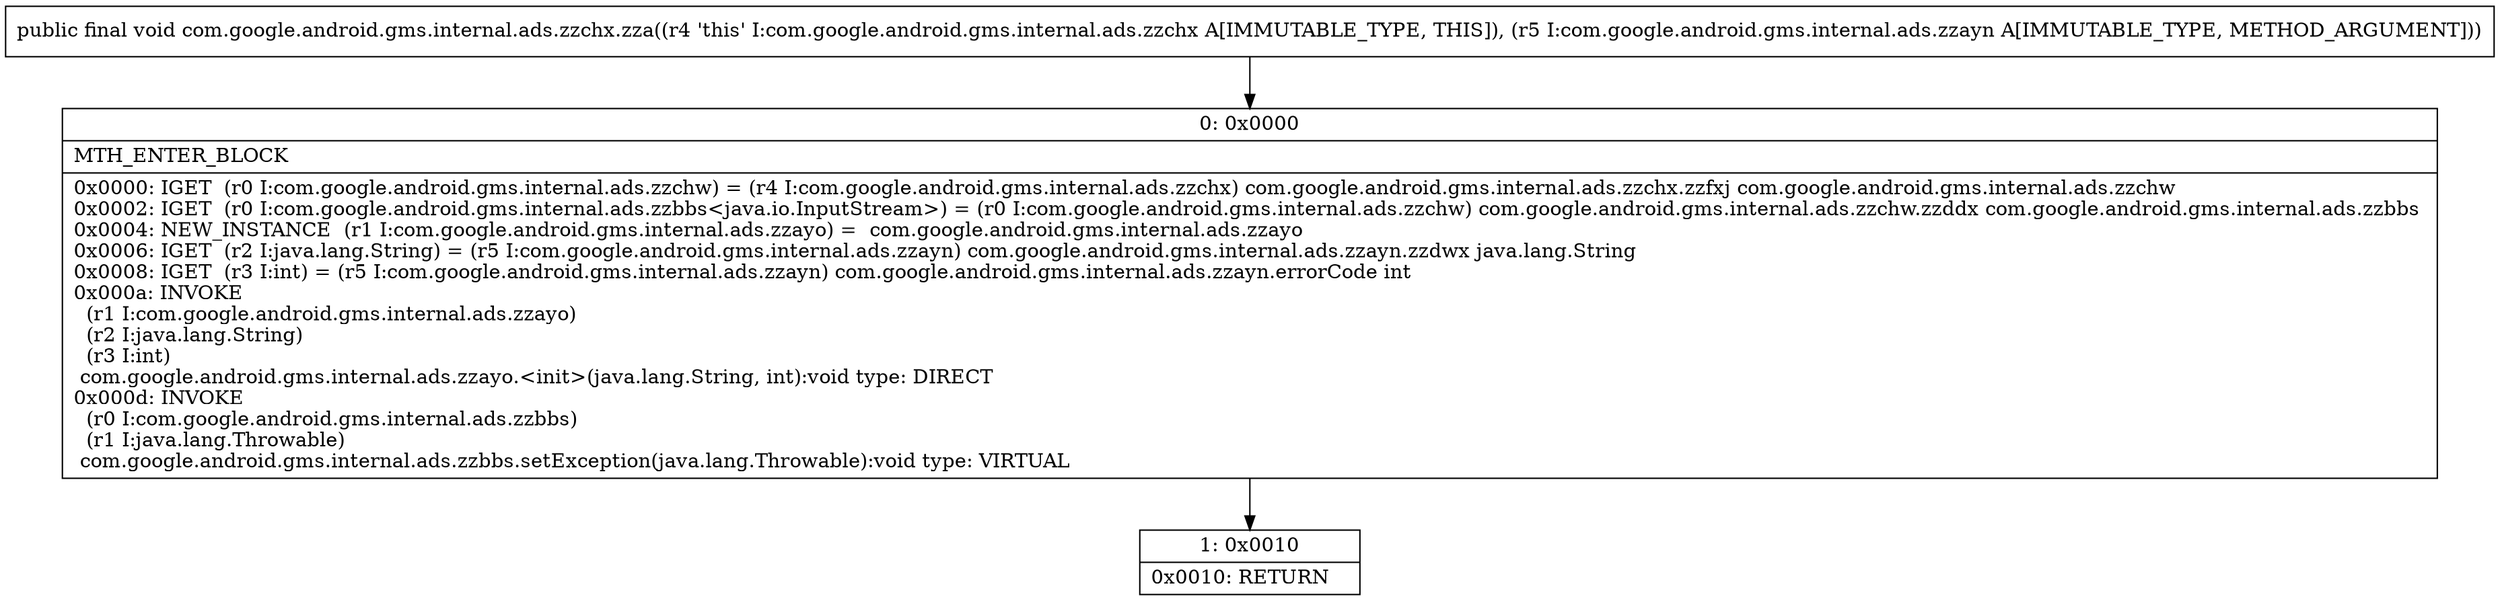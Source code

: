 digraph "CFG forcom.google.android.gms.internal.ads.zzchx.zza(Lcom\/google\/android\/gms\/internal\/ads\/zzayn;)V" {
Node_0 [shape=record,label="{0\:\ 0x0000|MTH_ENTER_BLOCK\l|0x0000: IGET  (r0 I:com.google.android.gms.internal.ads.zzchw) = (r4 I:com.google.android.gms.internal.ads.zzchx) com.google.android.gms.internal.ads.zzchx.zzfxj com.google.android.gms.internal.ads.zzchw \l0x0002: IGET  (r0 I:com.google.android.gms.internal.ads.zzbbs\<java.io.InputStream\>) = (r0 I:com.google.android.gms.internal.ads.zzchw) com.google.android.gms.internal.ads.zzchw.zzddx com.google.android.gms.internal.ads.zzbbs \l0x0004: NEW_INSTANCE  (r1 I:com.google.android.gms.internal.ads.zzayo) =  com.google.android.gms.internal.ads.zzayo \l0x0006: IGET  (r2 I:java.lang.String) = (r5 I:com.google.android.gms.internal.ads.zzayn) com.google.android.gms.internal.ads.zzayn.zzdwx java.lang.String \l0x0008: IGET  (r3 I:int) = (r5 I:com.google.android.gms.internal.ads.zzayn) com.google.android.gms.internal.ads.zzayn.errorCode int \l0x000a: INVOKE  \l  (r1 I:com.google.android.gms.internal.ads.zzayo)\l  (r2 I:java.lang.String)\l  (r3 I:int)\l com.google.android.gms.internal.ads.zzayo.\<init\>(java.lang.String, int):void type: DIRECT \l0x000d: INVOKE  \l  (r0 I:com.google.android.gms.internal.ads.zzbbs)\l  (r1 I:java.lang.Throwable)\l com.google.android.gms.internal.ads.zzbbs.setException(java.lang.Throwable):void type: VIRTUAL \l}"];
Node_1 [shape=record,label="{1\:\ 0x0010|0x0010: RETURN   \l}"];
MethodNode[shape=record,label="{public final void com.google.android.gms.internal.ads.zzchx.zza((r4 'this' I:com.google.android.gms.internal.ads.zzchx A[IMMUTABLE_TYPE, THIS]), (r5 I:com.google.android.gms.internal.ads.zzayn A[IMMUTABLE_TYPE, METHOD_ARGUMENT])) }"];
MethodNode -> Node_0;
Node_0 -> Node_1;
}

